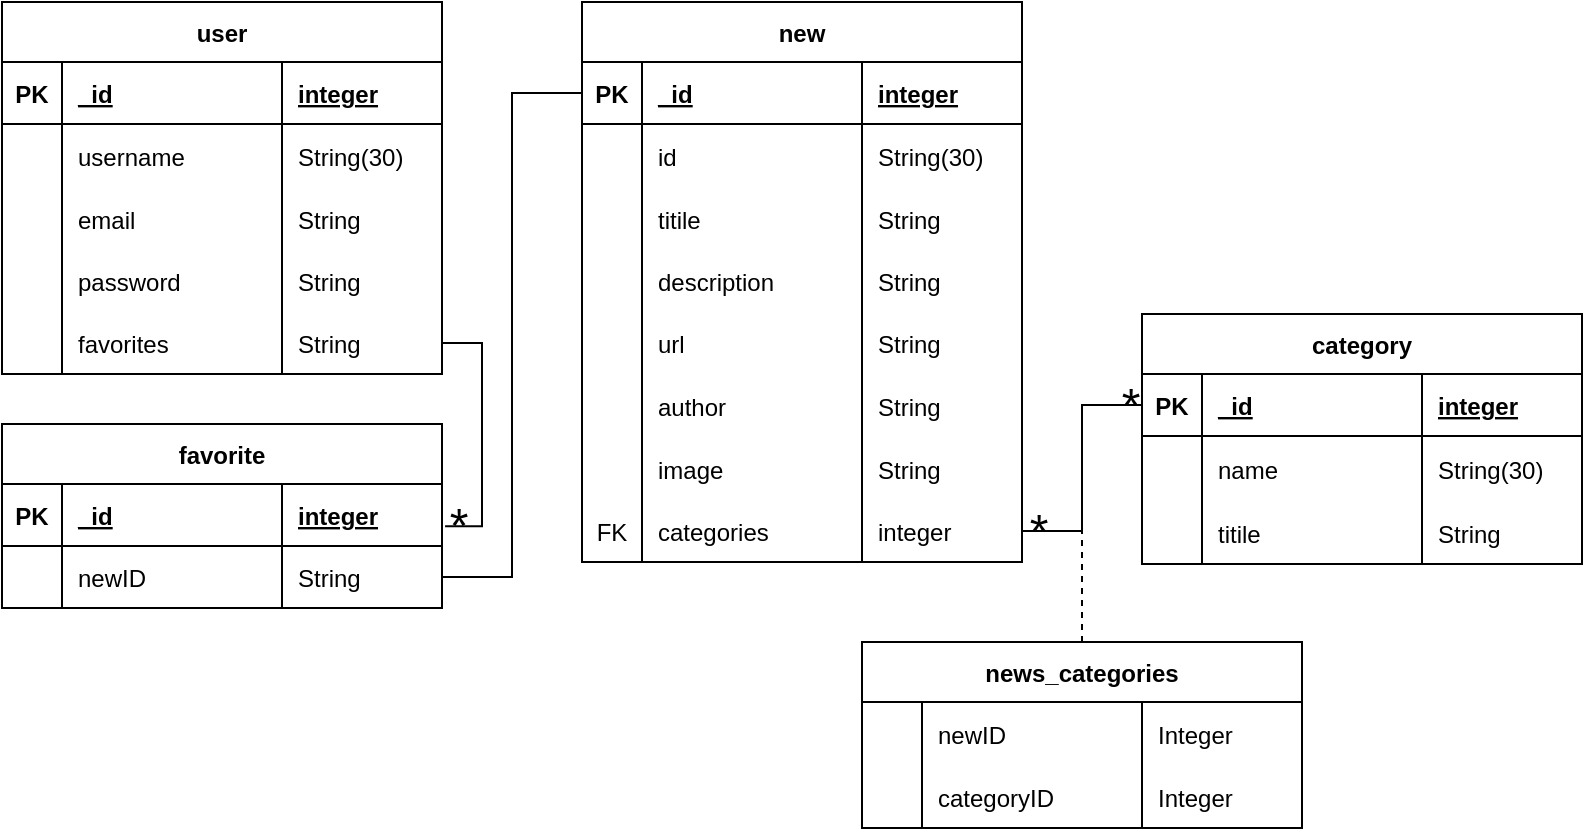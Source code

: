 <mxfile version="20.4.0" type="device"><diagram id="C5RBs43oDa-KdzZeNtuy" name="Page-1"><mxGraphModel dx="936" dy="414" grid="1" gridSize="10" guides="1" tooltips="1" connect="1" arrows="1" fold="1" page="1" pageScale="1" pageWidth="827" pageHeight="1169" math="0" shadow="0"><root><mxCell id="WIyWlLk6GJQsqaUBKTNV-0"/><mxCell id="WIyWlLk6GJQsqaUBKTNV-1" parent="WIyWlLk6GJQsqaUBKTNV-0"/><mxCell id="8JoVk6UUs9dllU27I7ik-52" value="new" style="shape=table;startSize=30;container=1;collapsible=1;childLayout=tableLayout;fixedRows=1;rowLines=0;fontStyle=1;align=center;resizeLast=1;" vertex="1" parent="WIyWlLk6GJQsqaUBKTNV-1"><mxGeometry x="300" y="30" width="220" height="280" as="geometry"/></mxCell><mxCell id="8JoVk6UUs9dllU27I7ik-53" value="" style="shape=tableRow;horizontal=0;startSize=0;swimlaneHead=0;swimlaneBody=0;fillColor=none;collapsible=0;dropTarget=0;points=[[0,0.5],[1,0.5]];portConstraint=eastwest;top=0;left=0;right=0;bottom=1;" vertex="1" parent="8JoVk6UUs9dllU27I7ik-52"><mxGeometry y="30" width="220" height="31" as="geometry"/></mxCell><mxCell id="8JoVk6UUs9dllU27I7ik-54" value="PK" style="shape=partialRectangle;connectable=0;fillColor=none;top=0;left=0;bottom=0;right=0;fontStyle=1;overflow=hidden;" vertex="1" parent="8JoVk6UUs9dllU27I7ik-53"><mxGeometry width="30" height="31" as="geometry"><mxRectangle width="30" height="31" as="alternateBounds"/></mxGeometry></mxCell><mxCell id="8JoVk6UUs9dllU27I7ik-55" value="_id" style="shape=partialRectangle;connectable=0;fillColor=none;top=0;left=0;bottom=0;right=0;align=left;spacingLeft=6;fontStyle=5;overflow=hidden;" vertex="1" parent="8JoVk6UUs9dllU27I7ik-53"><mxGeometry x="30" width="110.0" height="31" as="geometry"><mxRectangle width="110.0" height="31" as="alternateBounds"/></mxGeometry></mxCell><mxCell id="8JoVk6UUs9dllU27I7ik-56" value="integer" style="shape=partialRectangle;connectable=0;fillColor=none;top=0;left=0;bottom=0;right=0;align=left;spacingLeft=6;fontStyle=5;overflow=hidden;" vertex="1" parent="8JoVk6UUs9dllU27I7ik-53"><mxGeometry x="140.0" width="80.0" height="31" as="geometry"><mxRectangle width="80.0" height="31" as="alternateBounds"/></mxGeometry></mxCell><mxCell id="8JoVk6UUs9dllU27I7ik-57" value="" style="shape=tableRow;horizontal=0;startSize=0;swimlaneHead=0;swimlaneBody=0;fillColor=none;collapsible=0;dropTarget=0;points=[[0,0.5],[1,0.5]];portConstraint=eastwest;top=0;left=0;right=0;bottom=0;" vertex="1" parent="8JoVk6UUs9dllU27I7ik-52"><mxGeometry y="61" width="220" height="32" as="geometry"/></mxCell><mxCell id="8JoVk6UUs9dllU27I7ik-58" value="" style="shape=partialRectangle;connectable=0;fillColor=none;top=0;left=0;bottom=0;right=0;editable=1;overflow=hidden;" vertex="1" parent="8JoVk6UUs9dllU27I7ik-57"><mxGeometry width="30" height="32" as="geometry"><mxRectangle width="30" height="32" as="alternateBounds"/></mxGeometry></mxCell><mxCell id="8JoVk6UUs9dllU27I7ik-59" value="id" style="shape=partialRectangle;connectable=0;fillColor=none;top=0;left=0;bottom=0;right=0;align=left;spacingLeft=6;overflow=hidden;" vertex="1" parent="8JoVk6UUs9dllU27I7ik-57"><mxGeometry x="30" width="110.0" height="32" as="geometry"><mxRectangle width="110.0" height="32" as="alternateBounds"/></mxGeometry></mxCell><mxCell id="8JoVk6UUs9dllU27I7ik-60" value="String(30)" style="shape=partialRectangle;connectable=0;fillColor=none;top=0;left=0;bottom=0;right=0;align=left;spacingLeft=6;overflow=hidden;" vertex="1" parent="8JoVk6UUs9dllU27I7ik-57"><mxGeometry x="140.0" width="80.0" height="32" as="geometry"><mxRectangle width="80.0" height="32" as="alternateBounds"/></mxGeometry></mxCell><mxCell id="8JoVk6UUs9dllU27I7ik-61" value="" style="shape=tableRow;horizontal=0;startSize=0;swimlaneHead=0;swimlaneBody=0;fillColor=none;collapsible=0;dropTarget=0;points=[[0,0.5],[1,0.5]];portConstraint=eastwest;top=0;left=0;right=0;bottom=0;" vertex="1" parent="8JoVk6UUs9dllU27I7ik-52"><mxGeometry y="93" width="220" height="31" as="geometry"/></mxCell><mxCell id="8JoVk6UUs9dllU27I7ik-62" value="" style="shape=partialRectangle;connectable=0;fillColor=none;top=0;left=0;bottom=0;right=0;editable=1;overflow=hidden;" vertex="1" parent="8JoVk6UUs9dllU27I7ik-61"><mxGeometry width="30" height="31" as="geometry"><mxRectangle width="30" height="31" as="alternateBounds"/></mxGeometry></mxCell><mxCell id="8JoVk6UUs9dllU27I7ik-63" value="titile" style="shape=partialRectangle;connectable=0;fillColor=none;top=0;left=0;bottom=0;right=0;align=left;spacingLeft=6;overflow=hidden;" vertex="1" parent="8JoVk6UUs9dllU27I7ik-61"><mxGeometry x="30" width="110.0" height="31" as="geometry"><mxRectangle width="110.0" height="31" as="alternateBounds"/></mxGeometry></mxCell><mxCell id="8JoVk6UUs9dllU27I7ik-64" value="String" style="shape=partialRectangle;connectable=0;fillColor=none;top=0;left=0;bottom=0;right=0;align=left;spacingLeft=6;overflow=hidden;" vertex="1" parent="8JoVk6UUs9dllU27I7ik-61"><mxGeometry x="140.0" width="80.0" height="31" as="geometry"><mxRectangle width="80.0" height="31" as="alternateBounds"/></mxGeometry></mxCell><mxCell id="8JoVk6UUs9dllU27I7ik-65" value="" style="shape=tableRow;horizontal=0;startSize=0;swimlaneHead=0;swimlaneBody=0;fillColor=none;collapsible=0;dropTarget=0;points=[[0,0.5],[1,0.5]];portConstraint=eastwest;top=0;left=0;right=0;bottom=0;" vertex="1" parent="8JoVk6UUs9dllU27I7ik-52"><mxGeometry y="124" width="220" height="31" as="geometry"/></mxCell><mxCell id="8JoVk6UUs9dllU27I7ik-66" value="" style="shape=partialRectangle;connectable=0;fillColor=none;top=0;left=0;bottom=0;right=0;editable=1;overflow=hidden;" vertex="1" parent="8JoVk6UUs9dllU27I7ik-65"><mxGeometry width="30" height="31" as="geometry"><mxRectangle width="30" height="31" as="alternateBounds"/></mxGeometry></mxCell><mxCell id="8JoVk6UUs9dllU27I7ik-67" value="description" style="shape=partialRectangle;connectable=0;fillColor=none;top=0;left=0;bottom=0;right=0;align=left;spacingLeft=6;overflow=hidden;" vertex="1" parent="8JoVk6UUs9dllU27I7ik-65"><mxGeometry x="30" width="110.0" height="31" as="geometry"><mxRectangle width="110.0" height="31" as="alternateBounds"/></mxGeometry></mxCell><mxCell id="8JoVk6UUs9dllU27I7ik-68" value="String" style="shape=partialRectangle;connectable=0;fillColor=none;top=0;left=0;bottom=0;right=0;align=left;spacingLeft=6;overflow=hidden;" vertex="1" parent="8JoVk6UUs9dllU27I7ik-65"><mxGeometry x="140.0" width="80.0" height="31" as="geometry"><mxRectangle width="80.0" height="31" as="alternateBounds"/></mxGeometry></mxCell><mxCell id="8JoVk6UUs9dllU27I7ik-69" value="" style="shape=tableRow;horizontal=0;startSize=0;swimlaneHead=0;swimlaneBody=0;fillColor=none;collapsible=0;dropTarget=0;points=[[0,0.5],[1,0.5]];portConstraint=eastwest;top=0;left=0;right=0;bottom=0;" vertex="1" parent="8JoVk6UUs9dllU27I7ik-52"><mxGeometry y="155" width="220" height="31" as="geometry"/></mxCell><mxCell id="8JoVk6UUs9dllU27I7ik-70" value="" style="shape=partialRectangle;connectable=0;fillColor=none;top=0;left=0;bottom=0;right=0;editable=1;overflow=hidden;" vertex="1" parent="8JoVk6UUs9dllU27I7ik-69"><mxGeometry width="30" height="31" as="geometry"><mxRectangle width="30" height="31" as="alternateBounds"/></mxGeometry></mxCell><mxCell id="8JoVk6UUs9dllU27I7ik-71" value="url" style="shape=partialRectangle;connectable=0;fillColor=none;top=0;left=0;bottom=0;right=0;align=left;spacingLeft=6;overflow=hidden;" vertex="1" parent="8JoVk6UUs9dllU27I7ik-69"><mxGeometry x="30" width="110.0" height="31" as="geometry"><mxRectangle width="110.0" height="31" as="alternateBounds"/></mxGeometry></mxCell><mxCell id="8JoVk6UUs9dllU27I7ik-72" value="String" style="shape=partialRectangle;connectable=0;fillColor=none;top=0;left=0;bottom=0;right=0;align=left;spacingLeft=6;overflow=hidden;" vertex="1" parent="8JoVk6UUs9dllU27I7ik-69"><mxGeometry x="140.0" width="80.0" height="31" as="geometry"><mxRectangle width="80.0" height="31" as="alternateBounds"/></mxGeometry></mxCell><mxCell id="8JoVk6UUs9dllU27I7ik-73" value="" style="shape=tableRow;horizontal=0;startSize=0;swimlaneHead=0;swimlaneBody=0;fillColor=none;collapsible=0;dropTarget=0;points=[[0,0.5],[1,0.5]];portConstraint=eastwest;top=0;left=0;right=0;bottom=0;" vertex="1" parent="8JoVk6UUs9dllU27I7ik-52"><mxGeometry y="186" width="220" height="32" as="geometry"/></mxCell><mxCell id="8JoVk6UUs9dllU27I7ik-74" value="" style="shape=partialRectangle;connectable=0;fillColor=none;top=0;left=0;bottom=0;right=0;editable=1;overflow=hidden;" vertex="1" parent="8JoVk6UUs9dllU27I7ik-73"><mxGeometry width="30" height="32" as="geometry"><mxRectangle width="30" height="32" as="alternateBounds"/></mxGeometry></mxCell><mxCell id="8JoVk6UUs9dllU27I7ik-75" value="author" style="shape=partialRectangle;connectable=0;fillColor=none;top=0;left=0;bottom=0;right=0;align=left;spacingLeft=6;overflow=hidden;" vertex="1" parent="8JoVk6UUs9dllU27I7ik-73"><mxGeometry x="30" width="110.0" height="32" as="geometry"><mxRectangle width="110.0" height="32" as="alternateBounds"/></mxGeometry></mxCell><mxCell id="8JoVk6UUs9dllU27I7ik-76" value="String" style="shape=partialRectangle;connectable=0;fillColor=none;top=0;left=0;bottom=0;right=0;align=left;spacingLeft=6;overflow=hidden;" vertex="1" parent="8JoVk6UUs9dllU27I7ik-73"><mxGeometry x="140.0" width="80.0" height="32" as="geometry"><mxRectangle width="80.0" height="32" as="alternateBounds"/></mxGeometry></mxCell><mxCell id="8JoVk6UUs9dllU27I7ik-77" value="" style="shape=tableRow;horizontal=0;startSize=0;swimlaneHead=0;swimlaneBody=0;fillColor=none;collapsible=0;dropTarget=0;points=[[0,0.5],[1,0.5]];portConstraint=eastwest;top=0;left=0;right=0;bottom=0;" vertex="1" parent="8JoVk6UUs9dllU27I7ik-52"><mxGeometry y="218" width="220" height="31" as="geometry"/></mxCell><mxCell id="8JoVk6UUs9dllU27I7ik-78" value="" style="shape=partialRectangle;connectable=0;fillColor=none;top=0;left=0;bottom=0;right=0;editable=1;overflow=hidden;" vertex="1" parent="8JoVk6UUs9dllU27I7ik-77"><mxGeometry width="30" height="31" as="geometry"><mxRectangle width="30" height="31" as="alternateBounds"/></mxGeometry></mxCell><mxCell id="8JoVk6UUs9dllU27I7ik-79" value="image" style="shape=partialRectangle;connectable=0;fillColor=none;top=0;left=0;bottom=0;right=0;align=left;spacingLeft=6;overflow=hidden;" vertex="1" parent="8JoVk6UUs9dllU27I7ik-77"><mxGeometry x="30" width="110.0" height="31" as="geometry"><mxRectangle width="110.0" height="31" as="alternateBounds"/></mxGeometry></mxCell><mxCell id="8JoVk6UUs9dllU27I7ik-80" value="String" style="shape=partialRectangle;connectable=0;fillColor=none;top=0;left=0;bottom=0;right=0;align=left;spacingLeft=6;overflow=hidden;" vertex="1" parent="8JoVk6UUs9dllU27I7ik-77"><mxGeometry x="140.0" width="80.0" height="31" as="geometry"><mxRectangle width="80.0" height="31" as="alternateBounds"/></mxGeometry></mxCell><mxCell id="8JoVk6UUs9dllU27I7ik-81" value="" style="shape=tableRow;horizontal=0;startSize=0;swimlaneHead=0;swimlaneBody=0;fillColor=none;collapsible=0;dropTarget=0;points=[[0,0.5],[1,0.5]];portConstraint=eastwest;top=0;left=0;right=0;bottom=0;" vertex="1" parent="8JoVk6UUs9dllU27I7ik-52"><mxGeometry y="249" width="220" height="31" as="geometry"/></mxCell><mxCell id="8JoVk6UUs9dllU27I7ik-82" value="FK" style="shape=partialRectangle;connectable=0;fillColor=none;top=0;left=0;bottom=0;right=0;editable=1;overflow=hidden;" vertex="1" parent="8JoVk6UUs9dllU27I7ik-81"><mxGeometry width="30" height="31" as="geometry"><mxRectangle width="30" height="31" as="alternateBounds"/></mxGeometry></mxCell><mxCell id="8JoVk6UUs9dllU27I7ik-83" value="categories" style="shape=partialRectangle;connectable=0;fillColor=none;top=0;left=0;bottom=0;right=0;align=left;spacingLeft=6;overflow=hidden;" vertex="1" parent="8JoVk6UUs9dllU27I7ik-81"><mxGeometry x="30" width="110.0" height="31" as="geometry"><mxRectangle width="110.0" height="31" as="alternateBounds"/></mxGeometry></mxCell><mxCell id="8JoVk6UUs9dllU27I7ik-84" value="integer" style="shape=partialRectangle;connectable=0;fillColor=none;top=0;left=0;bottom=0;right=0;align=left;spacingLeft=6;overflow=hidden;" vertex="1" parent="8JoVk6UUs9dllU27I7ik-81"><mxGeometry x="140.0" width="80.0" height="31" as="geometry"><mxRectangle width="80.0" height="31" as="alternateBounds"/></mxGeometry></mxCell><mxCell id="8JoVk6UUs9dllU27I7ik-85" value="category" style="shape=table;startSize=30;container=1;collapsible=1;childLayout=tableLayout;fixedRows=1;rowLines=0;fontStyle=1;align=center;resizeLast=1;" vertex="1" parent="WIyWlLk6GJQsqaUBKTNV-1"><mxGeometry x="580" y="186" width="220" height="125" as="geometry"/></mxCell><mxCell id="8JoVk6UUs9dllU27I7ik-86" value="" style="shape=tableRow;horizontal=0;startSize=0;swimlaneHead=0;swimlaneBody=0;fillColor=none;collapsible=0;dropTarget=0;points=[[0,0.5],[1,0.5]];portConstraint=eastwest;top=0;left=0;right=0;bottom=1;" vertex="1" parent="8JoVk6UUs9dllU27I7ik-85"><mxGeometry y="30" width="220" height="31" as="geometry"/></mxCell><mxCell id="8JoVk6UUs9dllU27I7ik-87" value="PK" style="shape=partialRectangle;connectable=0;fillColor=none;top=0;left=0;bottom=0;right=0;fontStyle=1;overflow=hidden;" vertex="1" parent="8JoVk6UUs9dllU27I7ik-86"><mxGeometry width="30" height="31" as="geometry"><mxRectangle width="30" height="31" as="alternateBounds"/></mxGeometry></mxCell><mxCell id="8JoVk6UUs9dllU27I7ik-88" value="_id" style="shape=partialRectangle;connectable=0;fillColor=none;top=0;left=0;bottom=0;right=0;align=left;spacingLeft=6;fontStyle=5;overflow=hidden;" vertex="1" parent="8JoVk6UUs9dllU27I7ik-86"><mxGeometry x="30" width="110.0" height="31" as="geometry"><mxRectangle width="110.0" height="31" as="alternateBounds"/></mxGeometry></mxCell><mxCell id="8JoVk6UUs9dllU27I7ik-89" value="integer" style="shape=partialRectangle;connectable=0;fillColor=none;top=0;left=0;bottom=0;right=0;align=left;spacingLeft=6;fontStyle=5;overflow=hidden;" vertex="1" parent="8JoVk6UUs9dllU27I7ik-86"><mxGeometry x="140.0" width="80.0" height="31" as="geometry"><mxRectangle width="80.0" height="31" as="alternateBounds"/></mxGeometry></mxCell><mxCell id="8JoVk6UUs9dllU27I7ik-90" value="" style="shape=tableRow;horizontal=0;startSize=0;swimlaneHead=0;swimlaneBody=0;fillColor=none;collapsible=0;dropTarget=0;points=[[0,0.5],[1,0.5]];portConstraint=eastwest;top=0;left=0;right=0;bottom=0;" vertex="1" parent="8JoVk6UUs9dllU27I7ik-85"><mxGeometry y="61" width="220" height="33" as="geometry"/></mxCell><mxCell id="8JoVk6UUs9dllU27I7ik-91" value="" style="shape=partialRectangle;connectable=0;fillColor=none;top=0;left=0;bottom=0;right=0;editable=1;overflow=hidden;" vertex="1" parent="8JoVk6UUs9dllU27I7ik-90"><mxGeometry width="30" height="33" as="geometry"><mxRectangle width="30" height="33" as="alternateBounds"/></mxGeometry></mxCell><mxCell id="8JoVk6UUs9dllU27I7ik-92" value="name" style="shape=partialRectangle;connectable=0;fillColor=none;top=0;left=0;bottom=0;right=0;align=left;spacingLeft=6;overflow=hidden;" vertex="1" parent="8JoVk6UUs9dllU27I7ik-90"><mxGeometry x="30" width="110.0" height="33" as="geometry"><mxRectangle width="110.0" height="33" as="alternateBounds"/></mxGeometry></mxCell><mxCell id="8JoVk6UUs9dllU27I7ik-93" value="String(30)" style="shape=partialRectangle;connectable=0;fillColor=none;top=0;left=0;bottom=0;right=0;align=left;spacingLeft=6;overflow=hidden;" vertex="1" parent="8JoVk6UUs9dllU27I7ik-90"><mxGeometry x="140.0" width="80.0" height="33" as="geometry"><mxRectangle width="80.0" height="33" as="alternateBounds"/></mxGeometry></mxCell><mxCell id="8JoVk6UUs9dllU27I7ik-94" value="" style="shape=tableRow;horizontal=0;startSize=0;swimlaneHead=0;swimlaneBody=0;fillColor=none;collapsible=0;dropTarget=0;points=[[0,0.5],[1,0.5]];portConstraint=eastwest;top=0;left=0;right=0;bottom=0;" vertex="1" parent="8JoVk6UUs9dllU27I7ik-85"><mxGeometry y="94" width="220" height="31" as="geometry"/></mxCell><mxCell id="8JoVk6UUs9dllU27I7ik-95" value="" style="shape=partialRectangle;connectable=0;fillColor=none;top=0;left=0;bottom=0;right=0;editable=1;overflow=hidden;" vertex="1" parent="8JoVk6UUs9dllU27I7ik-94"><mxGeometry width="30" height="31" as="geometry"><mxRectangle width="30" height="31" as="alternateBounds"/></mxGeometry></mxCell><mxCell id="8JoVk6UUs9dllU27I7ik-96" value="titile" style="shape=partialRectangle;connectable=0;fillColor=none;top=0;left=0;bottom=0;right=0;align=left;spacingLeft=6;overflow=hidden;" vertex="1" parent="8JoVk6UUs9dllU27I7ik-94"><mxGeometry x="30" width="110.0" height="31" as="geometry"><mxRectangle width="110.0" height="31" as="alternateBounds"/></mxGeometry></mxCell><mxCell id="8JoVk6UUs9dllU27I7ik-97" value="String" style="shape=partialRectangle;connectable=0;fillColor=none;top=0;left=0;bottom=0;right=0;align=left;spacingLeft=6;overflow=hidden;" vertex="1" parent="8JoVk6UUs9dllU27I7ik-94"><mxGeometry x="140.0" width="80.0" height="31" as="geometry"><mxRectangle width="80.0" height="31" as="alternateBounds"/></mxGeometry></mxCell><mxCell id="8JoVk6UUs9dllU27I7ik-202" style="edgeStyle=orthogonalEdgeStyle;rounded=0;orthogonalLoop=1;jettySize=auto;html=1;exitX=0.5;exitY=0;exitDx=0;exitDy=0;fontSize=24;endArrow=none;endFill=0;dashed=1;" edge="1" parent="WIyWlLk6GJQsqaUBKTNV-1" source="8JoVk6UUs9dllU27I7ik-118"><mxGeometry relative="1" as="geometry"><mxPoint x="550" y="290.0" as="targetPoint"/></mxGeometry></mxCell><mxCell id="8JoVk6UUs9dllU27I7ik-118" value="news_categories" style="shape=table;startSize=30;container=1;collapsible=1;childLayout=tableLayout;fixedRows=1;rowLines=0;fontStyle=1;align=center;resizeLast=1;" vertex="1" parent="WIyWlLk6GJQsqaUBKTNV-1"><mxGeometry x="440" y="350" width="220" height="93" as="geometry"/></mxCell><mxCell id="8JoVk6UUs9dllU27I7ik-123" value="" style="shape=tableRow;horizontal=0;startSize=0;swimlaneHead=0;swimlaneBody=0;fillColor=none;collapsible=0;dropTarget=0;points=[[0,0.5],[1,0.5]];portConstraint=eastwest;top=0;left=0;right=0;bottom=0;" vertex="1" parent="8JoVk6UUs9dllU27I7ik-118"><mxGeometry y="30" width="220" height="32" as="geometry"/></mxCell><mxCell id="8JoVk6UUs9dllU27I7ik-124" value="" style="shape=partialRectangle;connectable=0;fillColor=none;top=0;left=0;bottom=0;right=0;editable=1;overflow=hidden;" vertex="1" parent="8JoVk6UUs9dllU27I7ik-123"><mxGeometry width="30" height="32" as="geometry"><mxRectangle width="30" height="32" as="alternateBounds"/></mxGeometry></mxCell><mxCell id="8JoVk6UUs9dllU27I7ik-125" value="newID" style="shape=partialRectangle;connectable=0;fillColor=none;top=0;left=0;bottom=0;right=0;align=left;spacingLeft=6;overflow=hidden;" vertex="1" parent="8JoVk6UUs9dllU27I7ik-123"><mxGeometry x="30" width="110.0" height="32" as="geometry"><mxRectangle width="110.0" height="32" as="alternateBounds"/></mxGeometry></mxCell><mxCell id="8JoVk6UUs9dllU27I7ik-126" value="Integer" style="shape=partialRectangle;connectable=0;fillColor=none;top=0;left=0;bottom=0;right=0;align=left;spacingLeft=6;overflow=hidden;" vertex="1" parent="8JoVk6UUs9dllU27I7ik-123"><mxGeometry x="140.0" width="80.0" height="32" as="geometry"><mxRectangle width="80.0" height="32" as="alternateBounds"/></mxGeometry></mxCell><mxCell id="8JoVk6UUs9dllU27I7ik-127" value="" style="shape=tableRow;horizontal=0;startSize=0;swimlaneHead=0;swimlaneBody=0;fillColor=none;collapsible=0;dropTarget=0;points=[[0,0.5],[1,0.5]];portConstraint=eastwest;top=0;left=0;right=0;bottom=0;" vertex="1" parent="8JoVk6UUs9dllU27I7ik-118"><mxGeometry y="62" width="220" height="31" as="geometry"/></mxCell><mxCell id="8JoVk6UUs9dllU27I7ik-128" value="" style="shape=partialRectangle;connectable=0;fillColor=none;top=0;left=0;bottom=0;right=0;editable=1;overflow=hidden;" vertex="1" parent="8JoVk6UUs9dllU27I7ik-127"><mxGeometry width="30" height="31" as="geometry"><mxRectangle width="30" height="31" as="alternateBounds"/></mxGeometry></mxCell><mxCell id="8JoVk6UUs9dllU27I7ik-129" value="categoryID" style="shape=partialRectangle;connectable=0;fillColor=none;top=0;left=0;bottom=0;right=0;align=left;spacingLeft=6;overflow=hidden;" vertex="1" parent="8JoVk6UUs9dllU27I7ik-127"><mxGeometry x="30" width="110.0" height="31" as="geometry"><mxRectangle width="110.0" height="31" as="alternateBounds"/></mxGeometry></mxCell><mxCell id="8JoVk6UUs9dllU27I7ik-130" value="Integer" style="shape=partialRectangle;connectable=0;fillColor=none;top=0;left=0;bottom=0;right=0;align=left;spacingLeft=6;overflow=hidden;" vertex="1" parent="8JoVk6UUs9dllU27I7ik-127"><mxGeometry x="140.0" width="80.0" height="31" as="geometry"><mxRectangle width="80.0" height="31" as="alternateBounds"/></mxGeometry></mxCell><mxCell id="8JoVk6UUs9dllU27I7ik-135" value="user" style="shape=table;startSize=30;container=1;collapsible=1;childLayout=tableLayout;fixedRows=1;rowLines=0;fontStyle=1;align=center;resizeLast=1;" vertex="1" parent="WIyWlLk6GJQsqaUBKTNV-1"><mxGeometry x="10" y="30" width="220" height="186" as="geometry"/></mxCell><mxCell id="8JoVk6UUs9dllU27I7ik-136" value="" style="shape=tableRow;horizontal=0;startSize=0;swimlaneHead=0;swimlaneBody=0;fillColor=none;collapsible=0;dropTarget=0;points=[[0,0.5],[1,0.5]];portConstraint=eastwest;top=0;left=0;right=0;bottom=1;" vertex="1" parent="8JoVk6UUs9dllU27I7ik-135"><mxGeometry y="30" width="220" height="31" as="geometry"/></mxCell><mxCell id="8JoVk6UUs9dllU27I7ik-137" value="PK" style="shape=partialRectangle;connectable=0;fillColor=none;top=0;left=0;bottom=0;right=0;fontStyle=1;overflow=hidden;" vertex="1" parent="8JoVk6UUs9dllU27I7ik-136"><mxGeometry width="30" height="31" as="geometry"><mxRectangle width="30" height="31" as="alternateBounds"/></mxGeometry></mxCell><mxCell id="8JoVk6UUs9dllU27I7ik-138" value="_id" style="shape=partialRectangle;connectable=0;fillColor=none;top=0;left=0;bottom=0;right=0;align=left;spacingLeft=6;fontStyle=5;overflow=hidden;" vertex="1" parent="8JoVk6UUs9dllU27I7ik-136"><mxGeometry x="30" width="110.0" height="31" as="geometry"><mxRectangle width="110.0" height="31" as="alternateBounds"/></mxGeometry></mxCell><mxCell id="8JoVk6UUs9dllU27I7ik-139" value="integer" style="shape=partialRectangle;connectable=0;fillColor=none;top=0;left=0;bottom=0;right=0;align=left;spacingLeft=6;fontStyle=5;overflow=hidden;" vertex="1" parent="8JoVk6UUs9dllU27I7ik-136"><mxGeometry x="140.0" width="80.0" height="31" as="geometry"><mxRectangle width="80.0" height="31" as="alternateBounds"/></mxGeometry></mxCell><mxCell id="8JoVk6UUs9dllU27I7ik-140" value="" style="shape=tableRow;horizontal=0;startSize=0;swimlaneHead=0;swimlaneBody=0;fillColor=none;collapsible=0;dropTarget=0;points=[[0,0.5],[1,0.5]];portConstraint=eastwest;top=0;left=0;right=0;bottom=0;" vertex="1" parent="8JoVk6UUs9dllU27I7ik-135"><mxGeometry y="61" width="220" height="32" as="geometry"/></mxCell><mxCell id="8JoVk6UUs9dllU27I7ik-141" value="" style="shape=partialRectangle;connectable=0;fillColor=none;top=0;left=0;bottom=0;right=0;editable=1;overflow=hidden;" vertex="1" parent="8JoVk6UUs9dllU27I7ik-140"><mxGeometry width="30" height="32" as="geometry"><mxRectangle width="30" height="32" as="alternateBounds"/></mxGeometry></mxCell><mxCell id="8JoVk6UUs9dllU27I7ik-142" value="username" style="shape=partialRectangle;connectable=0;fillColor=none;top=0;left=0;bottom=0;right=0;align=left;spacingLeft=6;overflow=hidden;" vertex="1" parent="8JoVk6UUs9dllU27I7ik-140"><mxGeometry x="30" width="110.0" height="32" as="geometry"><mxRectangle width="110.0" height="32" as="alternateBounds"/></mxGeometry></mxCell><mxCell id="8JoVk6UUs9dllU27I7ik-143" value="String(30)" style="shape=partialRectangle;connectable=0;fillColor=none;top=0;left=0;bottom=0;right=0;align=left;spacingLeft=6;overflow=hidden;" vertex="1" parent="8JoVk6UUs9dllU27I7ik-140"><mxGeometry x="140.0" width="80.0" height="32" as="geometry"><mxRectangle width="80.0" height="32" as="alternateBounds"/></mxGeometry></mxCell><mxCell id="8JoVk6UUs9dllU27I7ik-165" value="" style="shape=tableRow;horizontal=0;startSize=0;swimlaneHead=0;swimlaneBody=0;fillColor=none;collapsible=0;dropTarget=0;points=[[0,0.5],[1,0.5]];portConstraint=eastwest;top=0;left=0;right=0;bottom=0;" vertex="1" parent="8JoVk6UUs9dllU27I7ik-135"><mxGeometry y="93" width="220" height="31" as="geometry"/></mxCell><mxCell id="8JoVk6UUs9dllU27I7ik-166" value="" style="shape=partialRectangle;connectable=0;fillColor=none;top=0;left=0;bottom=0;right=0;editable=1;overflow=hidden;" vertex="1" parent="8JoVk6UUs9dllU27I7ik-165"><mxGeometry width="30" height="31" as="geometry"><mxRectangle width="30" height="31" as="alternateBounds"/></mxGeometry></mxCell><mxCell id="8JoVk6UUs9dllU27I7ik-167" value="email" style="shape=partialRectangle;connectable=0;fillColor=none;top=0;left=0;bottom=0;right=0;align=left;spacingLeft=6;overflow=hidden;" vertex="1" parent="8JoVk6UUs9dllU27I7ik-165"><mxGeometry x="30" width="110.0" height="31" as="geometry"><mxRectangle width="110.0" height="31" as="alternateBounds"/></mxGeometry></mxCell><mxCell id="8JoVk6UUs9dllU27I7ik-168" value="String" style="shape=partialRectangle;connectable=0;fillColor=none;top=0;left=0;bottom=0;right=0;align=left;spacingLeft=6;overflow=hidden;" vertex="1" parent="8JoVk6UUs9dllU27I7ik-165"><mxGeometry x="140.0" width="80.0" height="31" as="geometry"><mxRectangle width="80.0" height="31" as="alternateBounds"/></mxGeometry></mxCell><mxCell id="8JoVk6UUs9dllU27I7ik-169" value="" style="shape=tableRow;horizontal=0;startSize=0;swimlaneHead=0;swimlaneBody=0;fillColor=none;collapsible=0;dropTarget=0;points=[[0,0.5],[1,0.5]];portConstraint=eastwest;top=0;left=0;right=0;bottom=0;" vertex="1" parent="8JoVk6UUs9dllU27I7ik-135"><mxGeometry y="124" width="220" height="31" as="geometry"/></mxCell><mxCell id="8JoVk6UUs9dllU27I7ik-170" value="" style="shape=partialRectangle;connectable=0;fillColor=none;top=0;left=0;bottom=0;right=0;editable=1;overflow=hidden;" vertex="1" parent="8JoVk6UUs9dllU27I7ik-169"><mxGeometry width="30" height="31" as="geometry"><mxRectangle width="30" height="31" as="alternateBounds"/></mxGeometry></mxCell><mxCell id="8JoVk6UUs9dllU27I7ik-171" value="password" style="shape=partialRectangle;connectable=0;fillColor=none;top=0;left=0;bottom=0;right=0;align=left;spacingLeft=6;overflow=hidden;" vertex="1" parent="8JoVk6UUs9dllU27I7ik-169"><mxGeometry x="30" width="110.0" height="31" as="geometry"><mxRectangle width="110.0" height="31" as="alternateBounds"/></mxGeometry></mxCell><mxCell id="8JoVk6UUs9dllU27I7ik-172" value="String" style="shape=partialRectangle;connectable=0;fillColor=none;top=0;left=0;bottom=0;right=0;align=left;spacingLeft=6;overflow=hidden;" vertex="1" parent="8JoVk6UUs9dllU27I7ik-169"><mxGeometry x="140.0" width="80.0" height="31" as="geometry"><mxRectangle width="80.0" height="31" as="alternateBounds"/></mxGeometry></mxCell><mxCell id="8JoVk6UUs9dllU27I7ik-144" value="" style="shape=tableRow;horizontal=0;startSize=0;swimlaneHead=0;swimlaneBody=0;fillColor=none;collapsible=0;dropTarget=0;points=[[0,0.5],[1,0.5]];portConstraint=eastwest;top=0;left=0;right=0;bottom=0;" vertex="1" parent="8JoVk6UUs9dllU27I7ik-135"><mxGeometry y="155" width="220" height="31" as="geometry"/></mxCell><mxCell id="8JoVk6UUs9dllU27I7ik-145" value="" style="shape=partialRectangle;connectable=0;fillColor=none;top=0;left=0;bottom=0;right=0;editable=1;overflow=hidden;" vertex="1" parent="8JoVk6UUs9dllU27I7ik-144"><mxGeometry width="30" height="31" as="geometry"><mxRectangle width="30" height="31" as="alternateBounds"/></mxGeometry></mxCell><mxCell id="8JoVk6UUs9dllU27I7ik-146" value="favorites" style="shape=partialRectangle;connectable=0;fillColor=none;top=0;left=0;bottom=0;right=0;align=left;spacingLeft=6;overflow=hidden;" vertex="1" parent="8JoVk6UUs9dllU27I7ik-144"><mxGeometry x="30" width="110.0" height="31" as="geometry"><mxRectangle width="110.0" height="31" as="alternateBounds"/></mxGeometry></mxCell><mxCell id="8JoVk6UUs9dllU27I7ik-147" value="String" style="shape=partialRectangle;connectable=0;fillColor=none;top=0;left=0;bottom=0;right=0;align=left;spacingLeft=6;overflow=hidden;" vertex="1" parent="8JoVk6UUs9dllU27I7ik-144"><mxGeometry x="140.0" width="80.0" height="31" as="geometry"><mxRectangle width="80.0" height="31" as="alternateBounds"/></mxGeometry></mxCell><mxCell id="8JoVk6UUs9dllU27I7ik-173" value="favorite" style="shape=table;startSize=30;container=1;collapsible=1;childLayout=tableLayout;fixedRows=1;rowLines=0;fontStyle=1;align=center;resizeLast=1;" vertex="1" parent="WIyWlLk6GJQsqaUBKTNV-1"><mxGeometry x="10" y="241" width="220" height="92" as="geometry"/></mxCell><mxCell id="8JoVk6UUs9dllU27I7ik-174" value="" style="shape=tableRow;horizontal=0;startSize=0;swimlaneHead=0;swimlaneBody=0;fillColor=none;collapsible=0;dropTarget=0;points=[[0,0.5],[1,0.5]];portConstraint=eastwest;top=0;left=0;right=0;bottom=1;" vertex="1" parent="8JoVk6UUs9dllU27I7ik-173"><mxGeometry y="30" width="220" height="31" as="geometry"/></mxCell><mxCell id="8JoVk6UUs9dllU27I7ik-175" value="PK" style="shape=partialRectangle;connectable=0;fillColor=none;top=0;left=0;bottom=0;right=0;fontStyle=1;overflow=hidden;" vertex="1" parent="8JoVk6UUs9dllU27I7ik-174"><mxGeometry width="30" height="31" as="geometry"><mxRectangle width="30" height="31" as="alternateBounds"/></mxGeometry></mxCell><mxCell id="8JoVk6UUs9dllU27I7ik-176" value="_id" style="shape=partialRectangle;connectable=0;fillColor=none;top=0;left=0;bottom=0;right=0;align=left;spacingLeft=6;fontStyle=5;overflow=hidden;" vertex="1" parent="8JoVk6UUs9dllU27I7ik-174"><mxGeometry x="30" width="110.0" height="31" as="geometry"><mxRectangle width="110.0" height="31" as="alternateBounds"/></mxGeometry></mxCell><mxCell id="8JoVk6UUs9dllU27I7ik-177" value="integer" style="shape=partialRectangle;connectable=0;fillColor=none;top=0;left=0;bottom=0;right=0;align=left;spacingLeft=6;fontStyle=5;overflow=hidden;" vertex="1" parent="8JoVk6UUs9dllU27I7ik-174"><mxGeometry x="140.0" width="80.0" height="31" as="geometry"><mxRectangle width="80.0" height="31" as="alternateBounds"/></mxGeometry></mxCell><mxCell id="8JoVk6UUs9dllU27I7ik-182" value="" style="shape=tableRow;horizontal=0;startSize=0;swimlaneHead=0;swimlaneBody=0;fillColor=none;collapsible=0;dropTarget=0;points=[[0,0.5],[1,0.5]];portConstraint=eastwest;top=0;left=0;right=0;bottom=0;" vertex="1" parent="8JoVk6UUs9dllU27I7ik-173"><mxGeometry y="61" width="220" height="31" as="geometry"/></mxCell><mxCell id="8JoVk6UUs9dllU27I7ik-183" value="" style="shape=partialRectangle;connectable=0;fillColor=none;top=0;left=0;bottom=0;right=0;editable=1;overflow=hidden;" vertex="1" parent="8JoVk6UUs9dllU27I7ik-182"><mxGeometry width="30" height="31" as="geometry"><mxRectangle width="30" height="31" as="alternateBounds"/></mxGeometry></mxCell><mxCell id="8JoVk6UUs9dllU27I7ik-184" value="newID" style="shape=partialRectangle;connectable=0;fillColor=none;top=0;left=0;bottom=0;right=0;align=left;spacingLeft=6;overflow=hidden;" vertex="1" parent="8JoVk6UUs9dllU27I7ik-182"><mxGeometry x="30" width="110.0" height="31" as="geometry"><mxRectangle width="110.0" height="31" as="alternateBounds"/></mxGeometry></mxCell><mxCell id="8JoVk6UUs9dllU27I7ik-185" value="String" style="shape=partialRectangle;connectable=0;fillColor=none;top=0;left=0;bottom=0;right=0;align=left;spacingLeft=6;overflow=hidden;" vertex="1" parent="8JoVk6UUs9dllU27I7ik-182"><mxGeometry x="140.0" width="80.0" height="31" as="geometry"><mxRectangle width="80.0" height="31" as="alternateBounds"/></mxGeometry></mxCell><mxCell id="8JoVk6UUs9dllU27I7ik-198" style="edgeStyle=orthogonalEdgeStyle;rounded=0;orthogonalLoop=1;jettySize=auto;html=1;exitX=1;exitY=0.5;exitDx=0;exitDy=0;entryX=0;entryY=0.5;entryDx=0;entryDy=0;fontSize=24;endArrow=none;endFill=0;" edge="1" parent="WIyWlLk6GJQsqaUBKTNV-1" source="8JoVk6UUs9dllU27I7ik-81" target="8JoVk6UUs9dllU27I7ik-86"><mxGeometry relative="1" as="geometry"/></mxCell><mxCell id="8JoVk6UUs9dllU27I7ik-199" value="*" style="edgeLabel;html=1;align=center;verticalAlign=middle;resizable=0;points=[];fontSize=24;labelBackgroundColor=none;" vertex="1" connectable="0" parent="8JoVk6UUs9dllU27I7ik-198"><mxGeometry x="0.906" relative="1" as="geometry"><mxPoint as="offset"/></mxGeometry></mxCell><mxCell id="8JoVk6UUs9dllU27I7ik-200" value="*" style="edgeLabel;html=1;align=center;verticalAlign=middle;resizable=0;points=[];fontSize=24;labelBackgroundColor=none;" vertex="1" connectable="0" parent="8JoVk6UUs9dllU27I7ik-198"><mxGeometry x="-0.937" relative="1" as="geometry"><mxPoint x="4" as="offset"/></mxGeometry></mxCell><mxCell id="8JoVk6UUs9dllU27I7ik-203" style="edgeStyle=orthogonalEdgeStyle;rounded=0;orthogonalLoop=1;jettySize=auto;html=1;exitX=1;exitY=0.5;exitDx=0;exitDy=0;entryX=1.007;entryY=0.681;entryDx=0;entryDy=0;entryPerimeter=0;fontSize=24;endArrow=none;endFill=0;" edge="1" parent="WIyWlLk6GJQsqaUBKTNV-1" source="8JoVk6UUs9dllU27I7ik-144" target="8JoVk6UUs9dllU27I7ik-174"><mxGeometry relative="1" as="geometry"/></mxCell><mxCell id="8JoVk6UUs9dllU27I7ik-204" value="*" style="edgeLabel;html=1;align=center;verticalAlign=middle;resizable=0;points=[];fontSize=24;labelBackgroundColor=none;" vertex="1" connectable="0" parent="8JoVk6UUs9dllU27I7ik-203"><mxGeometry x="0.905" relative="1" as="geometry"><mxPoint as="offset"/></mxGeometry></mxCell><mxCell id="8JoVk6UUs9dllU27I7ik-205" style="edgeStyle=orthogonalEdgeStyle;rounded=0;orthogonalLoop=1;jettySize=auto;html=1;entryX=0;entryY=0.5;entryDx=0;entryDy=0;fontSize=24;endArrow=none;endFill=0;" edge="1" parent="WIyWlLk6GJQsqaUBKTNV-1" source="8JoVk6UUs9dllU27I7ik-182" target="8JoVk6UUs9dllU27I7ik-53"><mxGeometry relative="1" as="geometry"/></mxCell></root></mxGraphModel></diagram></mxfile>